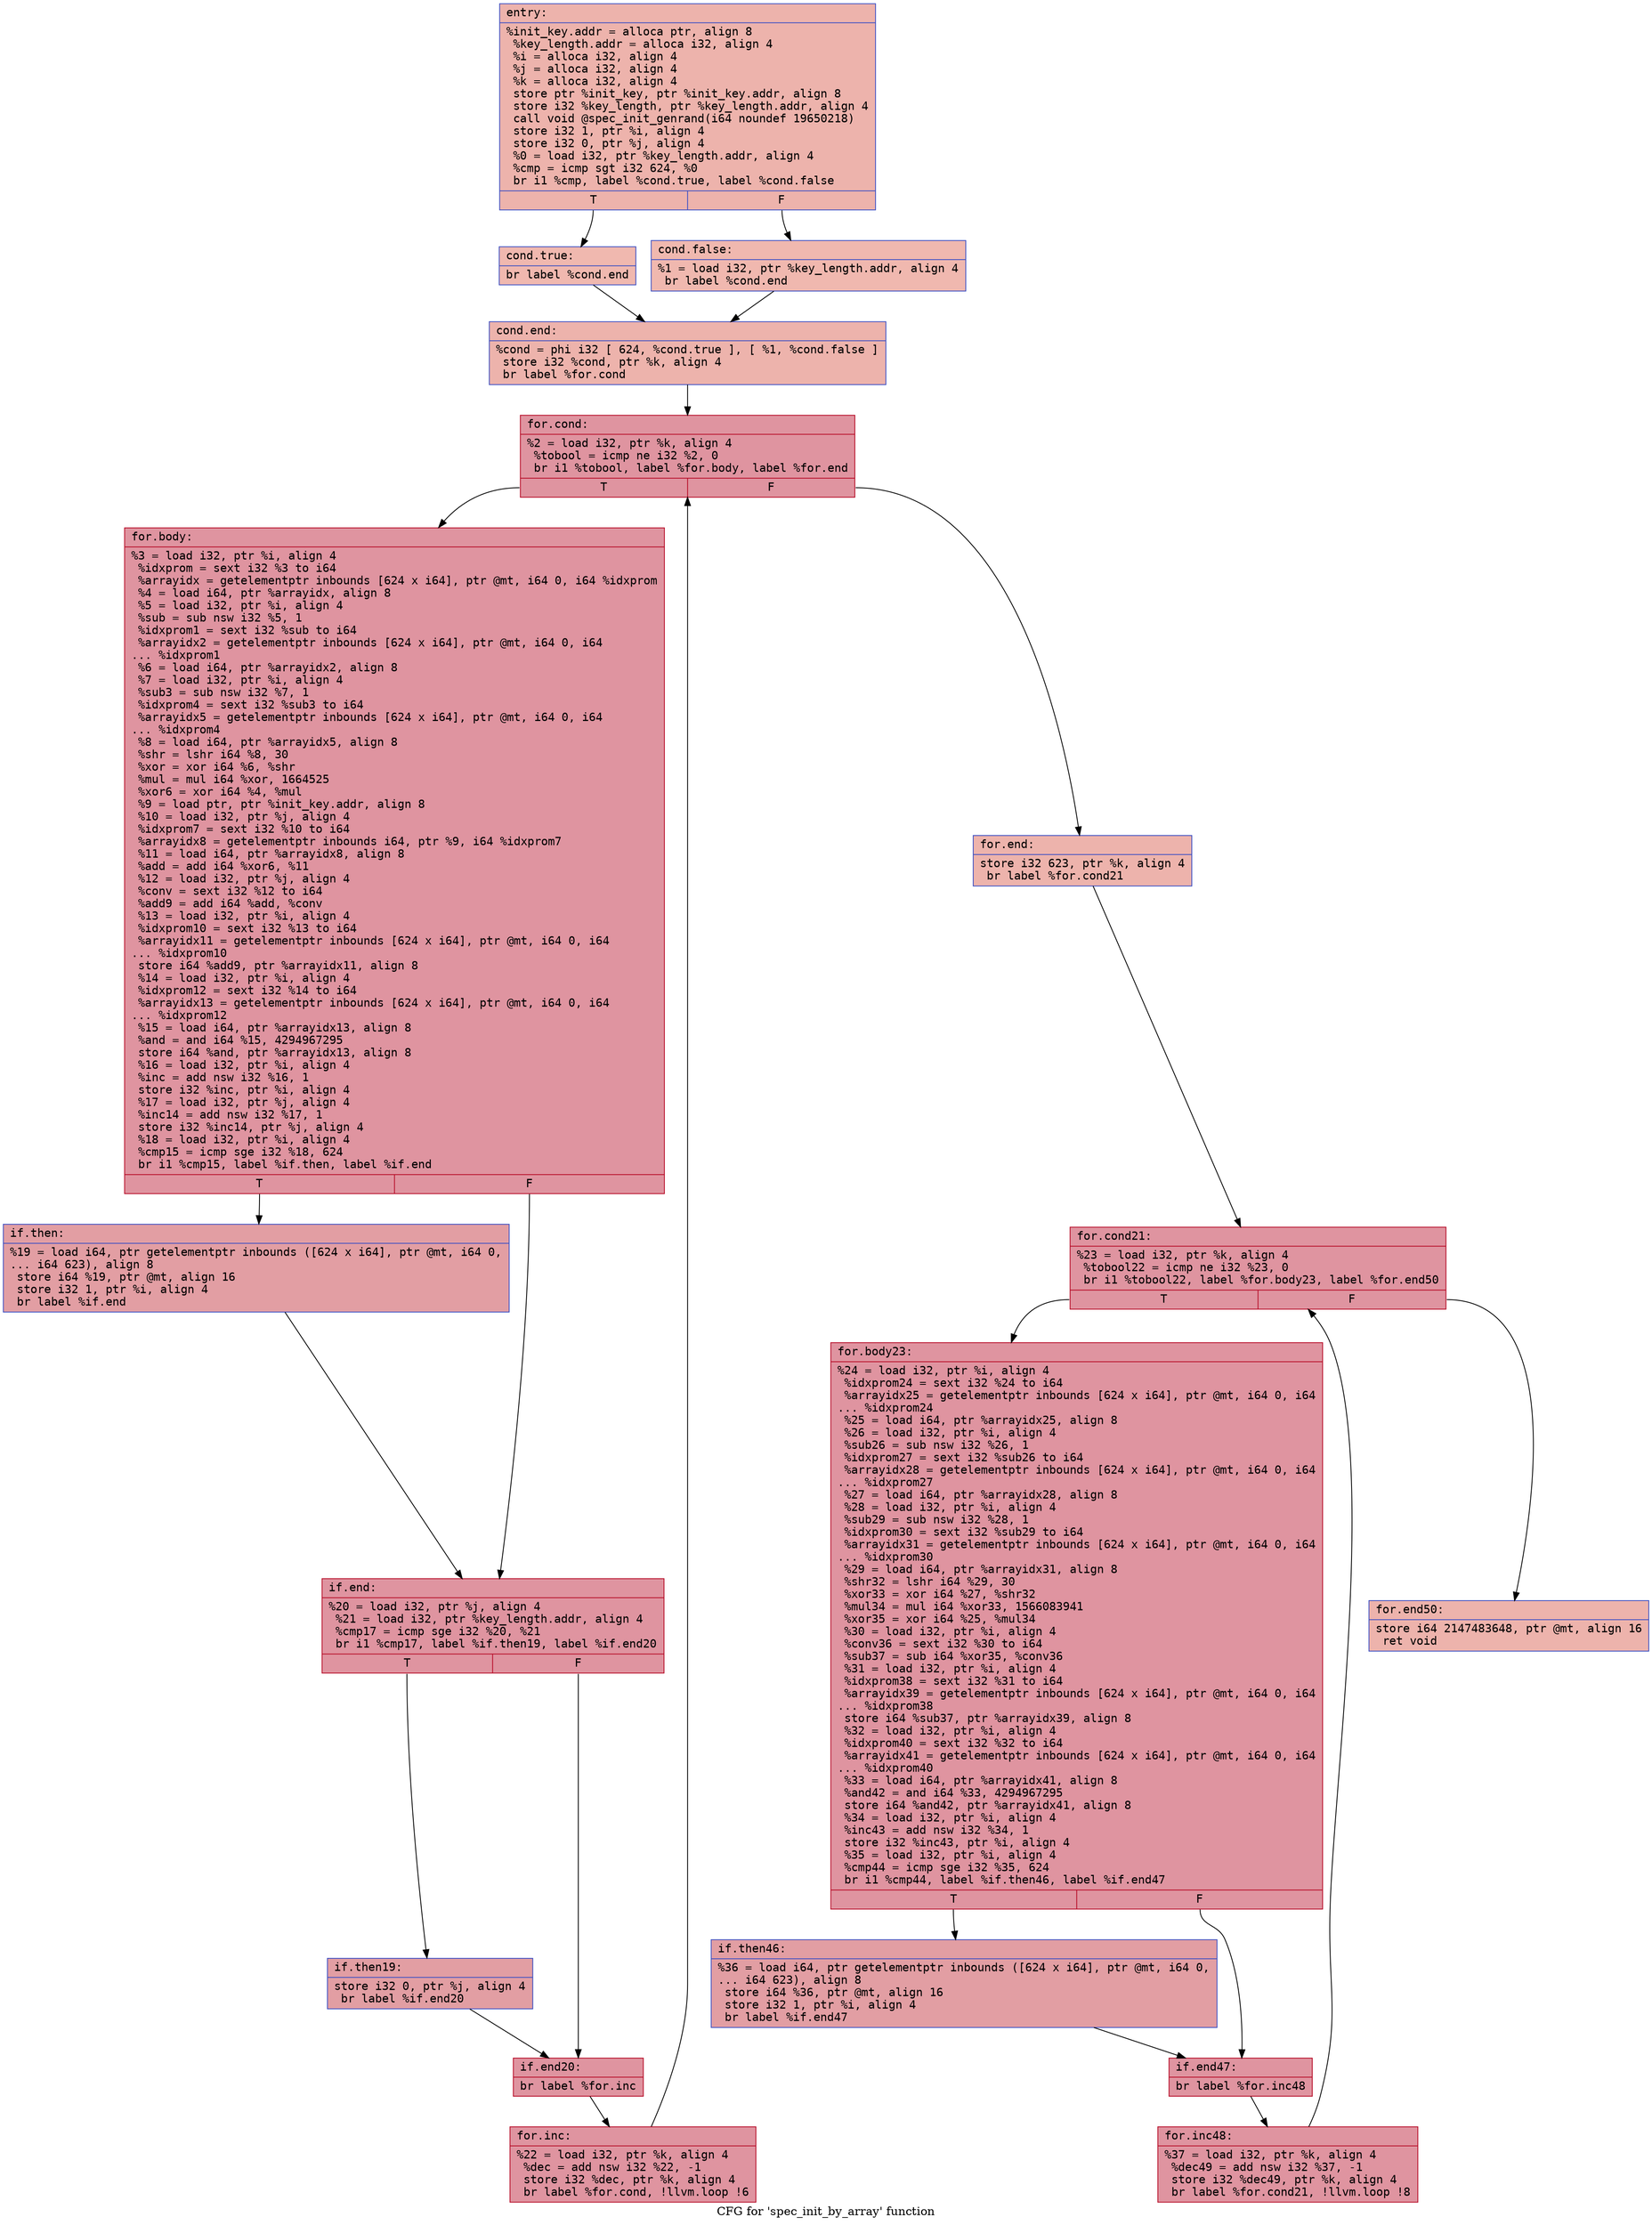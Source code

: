 digraph "CFG for 'spec_init_by_array' function" {
	label="CFG for 'spec_init_by_array' function";

	Node0x5614a63e0bb0 [shape=record,color="#3d50c3ff", style=filled, fillcolor="#d6524470" fontname="Courier",label="{entry:\l|  %init_key.addr = alloca ptr, align 8\l  %key_length.addr = alloca i32, align 4\l  %i = alloca i32, align 4\l  %j = alloca i32, align 4\l  %k = alloca i32, align 4\l  store ptr %init_key, ptr %init_key.addr, align 8\l  store i32 %key_length, ptr %key_length.addr, align 4\l  call void @spec_init_genrand(i64 noundef 19650218)\l  store i32 1, ptr %i, align 4\l  store i32 0, ptr %j, align 4\l  %0 = load i32, ptr %key_length.addr, align 4\l  %cmp = icmp sgt i32 624, %0\l  br i1 %cmp, label %cond.true, label %cond.false\l|{<s0>T|<s1>F}}"];
	Node0x5614a63e0bb0:s0 -> Node0x5614a63e1420[tooltip="entry -> cond.true\nProbability 50.00%" ];
	Node0x5614a63e0bb0:s1 -> Node0x5614a63e1470[tooltip="entry -> cond.false\nProbability 50.00%" ];
	Node0x5614a63e1420 [shape=record,color="#3d50c3ff", style=filled, fillcolor="#dc5d4a70" fontname="Courier",label="{cond.true:\l|  br label %cond.end\l}"];
	Node0x5614a63e1420 -> Node0x5614a63e1570[tooltip="cond.true -> cond.end\nProbability 100.00%" ];
	Node0x5614a63e1470 [shape=record,color="#3d50c3ff", style=filled, fillcolor="#dc5d4a70" fontname="Courier",label="{cond.false:\l|  %1 = load i32, ptr %key_length.addr, align 4\l  br label %cond.end\l}"];
	Node0x5614a63e1470 -> Node0x5614a63e1570[tooltip="cond.false -> cond.end\nProbability 100.00%" ];
	Node0x5614a63e1570 [shape=record,color="#3d50c3ff", style=filled, fillcolor="#d6524470" fontname="Courier",label="{cond.end:\l|  %cond = phi i32 [ 624, %cond.true ], [ %1, %cond.false ]\l  store i32 %cond, ptr %k, align 4\l  br label %for.cond\l}"];
	Node0x5614a63e1570 -> Node0x5614a63e19e0[tooltip="cond.end -> for.cond\nProbability 100.00%" ];
	Node0x5614a63e19e0 [shape=record,color="#b70d28ff", style=filled, fillcolor="#b70d2870" fontname="Courier",label="{for.cond:\l|  %2 = load i32, ptr %k, align 4\l  %tobool = icmp ne i32 %2, 0\l  br i1 %tobool, label %for.body, label %for.end\l|{<s0>T|<s1>F}}"];
	Node0x5614a63e19e0:s0 -> Node0x5614a63e1c30[tooltip="for.cond -> for.body\nProbability 96.88%" ];
	Node0x5614a63e19e0:s1 -> Node0x5614a63e1cb0[tooltip="for.cond -> for.end\nProbability 3.12%" ];
	Node0x5614a63e1c30 [shape=record,color="#b70d28ff", style=filled, fillcolor="#b70d2870" fontname="Courier",label="{for.body:\l|  %3 = load i32, ptr %i, align 4\l  %idxprom = sext i32 %3 to i64\l  %arrayidx = getelementptr inbounds [624 x i64], ptr @mt, i64 0, i64 %idxprom\l  %4 = load i64, ptr %arrayidx, align 8\l  %5 = load i32, ptr %i, align 4\l  %sub = sub nsw i32 %5, 1\l  %idxprom1 = sext i32 %sub to i64\l  %arrayidx2 = getelementptr inbounds [624 x i64], ptr @mt, i64 0, i64\l... %idxprom1\l  %6 = load i64, ptr %arrayidx2, align 8\l  %7 = load i32, ptr %i, align 4\l  %sub3 = sub nsw i32 %7, 1\l  %idxprom4 = sext i32 %sub3 to i64\l  %arrayidx5 = getelementptr inbounds [624 x i64], ptr @mt, i64 0, i64\l... %idxprom4\l  %8 = load i64, ptr %arrayidx5, align 8\l  %shr = lshr i64 %8, 30\l  %xor = xor i64 %6, %shr\l  %mul = mul i64 %xor, 1664525\l  %xor6 = xor i64 %4, %mul\l  %9 = load ptr, ptr %init_key.addr, align 8\l  %10 = load i32, ptr %j, align 4\l  %idxprom7 = sext i32 %10 to i64\l  %arrayidx8 = getelementptr inbounds i64, ptr %9, i64 %idxprom7\l  %11 = load i64, ptr %arrayidx8, align 8\l  %add = add i64 %xor6, %11\l  %12 = load i32, ptr %j, align 4\l  %conv = sext i32 %12 to i64\l  %add9 = add i64 %add, %conv\l  %13 = load i32, ptr %i, align 4\l  %idxprom10 = sext i32 %13 to i64\l  %arrayidx11 = getelementptr inbounds [624 x i64], ptr @mt, i64 0, i64\l... %idxprom10\l  store i64 %add9, ptr %arrayidx11, align 8\l  %14 = load i32, ptr %i, align 4\l  %idxprom12 = sext i32 %14 to i64\l  %arrayidx13 = getelementptr inbounds [624 x i64], ptr @mt, i64 0, i64\l... %idxprom12\l  %15 = load i64, ptr %arrayidx13, align 8\l  %and = and i64 %15, 4294967295\l  store i64 %and, ptr %arrayidx13, align 8\l  %16 = load i32, ptr %i, align 4\l  %inc = add nsw i32 %16, 1\l  store i32 %inc, ptr %i, align 4\l  %17 = load i32, ptr %j, align 4\l  %inc14 = add nsw i32 %17, 1\l  store i32 %inc14, ptr %j, align 4\l  %18 = load i32, ptr %i, align 4\l  %cmp15 = icmp sge i32 %18, 624\l  br i1 %cmp15, label %if.then, label %if.end\l|{<s0>T|<s1>F}}"];
	Node0x5614a63e1c30:s0 -> Node0x5614a63e3e00[tooltip="for.body -> if.then\nProbability 50.00%" ];
	Node0x5614a63e1c30:s1 -> Node0x5614a63e3e70[tooltip="for.body -> if.end\nProbability 50.00%" ];
	Node0x5614a63e3e00 [shape=record,color="#3d50c3ff", style=filled, fillcolor="#be242e70" fontname="Courier",label="{if.then:\l|  %19 = load i64, ptr getelementptr inbounds ([624 x i64], ptr @mt, i64 0,\l... i64 623), align 8\l  store i64 %19, ptr @mt, align 16\l  store i32 1, ptr %i, align 4\l  br label %if.end\l}"];
	Node0x5614a63e3e00 -> Node0x5614a63e3e70[tooltip="if.then -> if.end\nProbability 100.00%" ];
	Node0x5614a63e3e70 [shape=record,color="#b70d28ff", style=filled, fillcolor="#b70d2870" fontname="Courier",label="{if.end:\l|  %20 = load i32, ptr %j, align 4\l  %21 = load i32, ptr %key_length.addr, align 4\l  %cmp17 = icmp sge i32 %20, %21\l  br i1 %cmp17, label %if.then19, label %if.end20\l|{<s0>T|<s1>F}}"];
	Node0x5614a63e3e70:s0 -> Node0x5614a63e4400[tooltip="if.end -> if.then19\nProbability 50.00%" ];
	Node0x5614a63e3e70:s1 -> Node0x5614a63e4450[tooltip="if.end -> if.end20\nProbability 50.00%" ];
	Node0x5614a63e4400 [shape=record,color="#3d50c3ff", style=filled, fillcolor="#be242e70" fontname="Courier",label="{if.then19:\l|  store i32 0, ptr %j, align 4\l  br label %if.end20\l}"];
	Node0x5614a63e4400 -> Node0x5614a63e4450[tooltip="if.then19 -> if.end20\nProbability 100.00%" ];
	Node0x5614a63e4450 [shape=record,color="#b70d28ff", style=filled, fillcolor="#b70d2870" fontname="Courier",label="{if.end20:\l|  br label %for.inc\l}"];
	Node0x5614a63e4450 -> Node0x5614a63e4690[tooltip="if.end20 -> for.inc\nProbability 100.00%" ];
	Node0x5614a63e4690 [shape=record,color="#b70d28ff", style=filled, fillcolor="#b70d2870" fontname="Courier",label="{for.inc:\l|  %22 = load i32, ptr %k, align 4\l  %dec = add nsw i32 %22, -1\l  store i32 %dec, ptr %k, align 4\l  br label %for.cond, !llvm.loop !6\l}"];
	Node0x5614a63e4690 -> Node0x5614a63e19e0[tooltip="for.inc -> for.cond\nProbability 100.00%" ];
	Node0x5614a63e1cb0 [shape=record,color="#3d50c3ff", style=filled, fillcolor="#d6524470" fontname="Courier",label="{for.end:\l|  store i32 623, ptr %k, align 4\l  br label %for.cond21\l}"];
	Node0x5614a63e1cb0 -> Node0x5614a63e51f0[tooltip="for.end -> for.cond21\nProbability 100.00%" ];
	Node0x5614a63e51f0 [shape=record,color="#b70d28ff", style=filled, fillcolor="#b70d2870" fontname="Courier",label="{for.cond21:\l|  %23 = load i32, ptr %k, align 4\l  %tobool22 = icmp ne i32 %23, 0\l  br i1 %tobool22, label %for.body23, label %for.end50\l|{<s0>T|<s1>F}}"];
	Node0x5614a63e51f0:s0 -> Node0x5614a63e5420[tooltip="for.cond21 -> for.body23\nProbability 96.88%" ];
	Node0x5614a63e51f0:s1 -> Node0x5614a63e54a0[tooltip="for.cond21 -> for.end50\nProbability 3.12%" ];
	Node0x5614a63e5420 [shape=record,color="#b70d28ff", style=filled, fillcolor="#b70d2870" fontname="Courier",label="{for.body23:\l|  %24 = load i32, ptr %i, align 4\l  %idxprom24 = sext i32 %24 to i64\l  %arrayidx25 = getelementptr inbounds [624 x i64], ptr @mt, i64 0, i64\l... %idxprom24\l  %25 = load i64, ptr %arrayidx25, align 8\l  %26 = load i32, ptr %i, align 4\l  %sub26 = sub nsw i32 %26, 1\l  %idxprom27 = sext i32 %sub26 to i64\l  %arrayidx28 = getelementptr inbounds [624 x i64], ptr @mt, i64 0, i64\l... %idxprom27\l  %27 = load i64, ptr %arrayidx28, align 8\l  %28 = load i32, ptr %i, align 4\l  %sub29 = sub nsw i32 %28, 1\l  %idxprom30 = sext i32 %sub29 to i64\l  %arrayidx31 = getelementptr inbounds [624 x i64], ptr @mt, i64 0, i64\l... %idxprom30\l  %29 = load i64, ptr %arrayidx31, align 8\l  %shr32 = lshr i64 %29, 30\l  %xor33 = xor i64 %27, %shr32\l  %mul34 = mul i64 %xor33, 1566083941\l  %xor35 = xor i64 %25, %mul34\l  %30 = load i32, ptr %i, align 4\l  %conv36 = sext i32 %30 to i64\l  %sub37 = sub i64 %xor35, %conv36\l  %31 = load i32, ptr %i, align 4\l  %idxprom38 = sext i32 %31 to i64\l  %arrayidx39 = getelementptr inbounds [624 x i64], ptr @mt, i64 0, i64\l... %idxprom38\l  store i64 %sub37, ptr %arrayidx39, align 8\l  %32 = load i32, ptr %i, align 4\l  %idxprom40 = sext i32 %32 to i64\l  %arrayidx41 = getelementptr inbounds [624 x i64], ptr @mt, i64 0, i64\l... %idxprom40\l  %33 = load i64, ptr %arrayidx41, align 8\l  %and42 = and i64 %33, 4294967295\l  store i64 %and42, ptr %arrayidx41, align 8\l  %34 = load i32, ptr %i, align 4\l  %inc43 = add nsw i32 %34, 1\l  store i32 %inc43, ptr %i, align 4\l  %35 = load i32, ptr %i, align 4\l  %cmp44 = icmp sge i32 %35, 624\l  br i1 %cmp44, label %if.then46, label %if.end47\l|{<s0>T|<s1>F}}"];
	Node0x5614a63e5420:s0 -> Node0x5614a63ddca0[tooltip="for.body23 -> if.then46\nProbability 50.00%" ];
	Node0x5614a63e5420:s1 -> Node0x5614a63ddd20[tooltip="for.body23 -> if.end47\nProbability 50.00%" ];
	Node0x5614a63ddca0 [shape=record,color="#3d50c3ff", style=filled, fillcolor="#be242e70" fontname="Courier",label="{if.then46:\l|  %36 = load i64, ptr getelementptr inbounds ([624 x i64], ptr @mt, i64 0,\l... i64 623), align 8\l  store i64 %36, ptr @mt, align 16\l  store i32 1, ptr %i, align 4\l  br label %if.end47\l}"];
	Node0x5614a63ddca0 -> Node0x5614a63ddd20[tooltip="if.then46 -> if.end47\nProbability 100.00%" ];
	Node0x5614a63ddd20 [shape=record,color="#b70d28ff", style=filled, fillcolor="#b70d2870" fontname="Courier",label="{if.end47:\l|  br label %for.inc48\l}"];
	Node0x5614a63ddd20 -> Node0x5614a63de0a0[tooltip="if.end47 -> for.inc48\nProbability 100.00%" ];
	Node0x5614a63de0a0 [shape=record,color="#b70d28ff", style=filled, fillcolor="#b70d2870" fontname="Courier",label="{for.inc48:\l|  %37 = load i32, ptr %k, align 4\l  %dec49 = add nsw i32 %37, -1\l  store i32 %dec49, ptr %k, align 4\l  br label %for.cond21, !llvm.loop !8\l}"];
	Node0x5614a63de0a0 -> Node0x5614a63e51f0[tooltip="for.inc48 -> for.cond21\nProbability 100.00%" ];
	Node0x5614a63e54a0 [shape=record,color="#3d50c3ff", style=filled, fillcolor="#d6524470" fontname="Courier",label="{for.end50:\l|  store i64 2147483648, ptr @mt, align 16\l  ret void\l}"];
}
